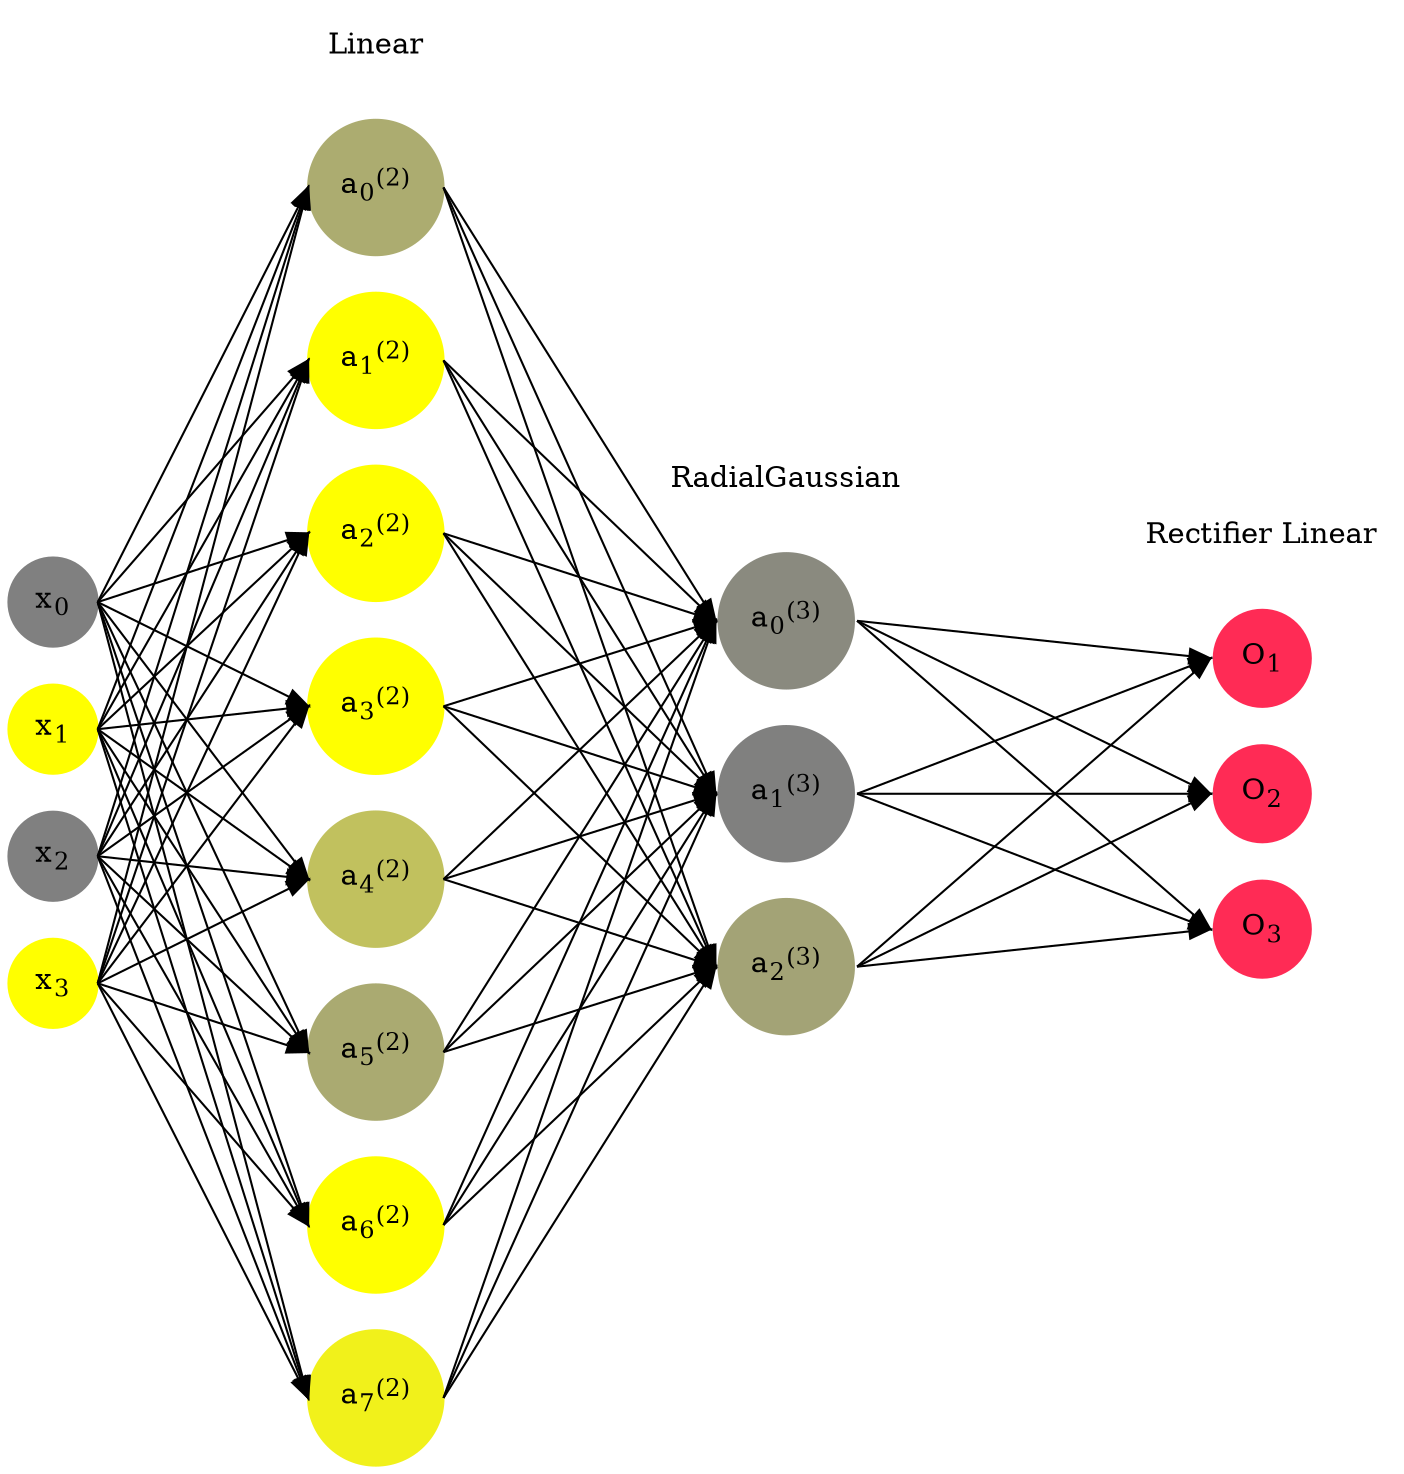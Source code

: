 digraph G {
	rankdir = LR;
	splines=false;
	edge[style=invis];
	ranksep= 1.4;
	{
	node [shape=circle, color="0.1667, 0.0, 0.5", style=filled, fillcolor="0.1667, 0.0, 0.5"];
	x0 [label=<x<sub>0</sub>>];
	}
	{
	node [shape=circle, color="0.1667, 1.0, 1.0", style=filled, fillcolor="0.1667, 1.0, 1.0"];
	x1 [label=<x<sub>1</sub>>];
	}
	{
	node [shape=circle, color="0.1667, 0.0, 0.5", style=filled, fillcolor="0.1667, 0.0, 0.5"];
	x2 [label=<x<sub>2</sub>>];
	}
	{
	node [shape=circle, color="0.1667, 1.0, 1.0", style=filled, fillcolor="0.1667, 1.0, 1.0"];
	x3 [label=<x<sub>3</sub>>];
	}
	{
	node [shape=circle, color="0.1667, 0.346192, 0.673096", style=filled, fillcolor="0.1667, 0.346192, 0.673096"];
	a02 [label=<a<sub>0</sub><sup>(2)</sup>>];
	}
	{
	node [shape=circle, color="0.1667, 1.210719, 1.105360", style=filled, fillcolor="0.1667, 1.210719, 1.105360"];
	a12 [label=<a<sub>1</sub><sup>(2)</sup>>];
	}
	{
	node [shape=circle, color="0.1667, 1.222400, 1.111200", style=filled, fillcolor="0.1667, 1.222400, 1.111200"];
	a22 [label=<a<sub>2</sub><sup>(2)</sup>>];
	}
	{
	node [shape=circle, color="0.1667, 2.897725, 1.948862", style=filled, fillcolor="0.1667, 2.897725, 1.948862"];
	a32 [label=<a<sub>3</sub><sup>(2)</sup>>];
	}
	{
	node [shape=circle, color="0.1667, 0.509918, 0.754959", style=filled, fillcolor="0.1667, 0.509918, 0.754959"];
	a42 [label=<a<sub>4</sub><sup>(2)</sup>>];
	}
	{
	node [shape=circle, color="0.1667, 0.335261, 0.667630", style=filled, fillcolor="0.1667, 0.335261, 0.667630"];
	a52 [label=<a<sub>5</sub><sup>(2)</sup>>];
	}
	{
	node [shape=circle, color="0.1667, 2.319138, 1.659569", style=filled, fillcolor="0.1667, 2.319138, 1.659569"];
	a62 [label=<a<sub>6</sub><sup>(2)</sup>>];
	}
	{
	node [shape=circle, color="0.1667, 0.884977, 0.942489", style=filled, fillcolor="0.1667, 0.884977, 0.942489"];
	a72 [label=<a<sub>7</sub><sup>(2)</sup>>];
	}
	{
	node [shape=circle, color="0.1667, 0.079156, 0.539578", style=filled, fillcolor="0.1667, 0.079156, 0.539578"];
	a03 [label=<a<sub>0</sub><sup>(3)</sup>>];
	}
	{
	node [shape=circle, color="0.1667, 0.004140, 0.502070", style=filled, fillcolor="0.1667, 0.004140, 0.502070"];
	a13 [label=<a<sub>1</sub><sup>(3)</sup>>];
	}
	{
	node [shape=circle, color="0.1667, 0.274132, 0.637066", style=filled, fillcolor="0.1667, 0.274132, 0.637066"];
	a23 [label=<a<sub>2</sub><sup>(3)</sup>>];
	}
	{
	node [shape=circle, color="0.9667, 0.83, 1.0", style=filled, fillcolor="0.9667, 0.83, 1.0"];
	O1 [label=<O<sub>1</sub>>];
	}
	{
	node [shape=circle, color="0.9667, 0.83, 1.0", style=filled, fillcolor="0.9667, 0.83, 1.0"];
	O2 [label=<O<sub>2</sub>>];
	}
	{
	node [shape=circle, color="0.9667, 0.83, 1.0", style=filled, fillcolor="0.9667, 0.83, 1.0"];
	O3 [label=<O<sub>3</sub>>];
	}
	{
	rank=same;
	x0->x1->x2->x3;
	}
	{
	rank=same;
	a02->a12->a22->a32->a42->a52->a62->a72;
	}
	{
	rank=same;
	a03->a13->a23;
	}
	{
	rank=same;
	O1->O2->O3;
	}
	l1 [shape=plaintext,label="Linear"];
	l1->a02;
	{rank=same; l1;a02};
	l2 [shape=plaintext,label="RadialGaussian"];
	l2->a03;
	{rank=same; l2;a03};
	l3 [shape=plaintext,label="Rectifier Linear"];
	l3->O1;
	{rank=same; l3;O1};
edge[style=solid, tailport=e, headport=w];
	{x0;x1;x2;x3} -> {a02;a12;a22;a32;a42;a52;a62;a72};
	{a02;a12;a22;a32;a42;a52;a62;a72} -> {a03;a13;a23};
	{a03;a13;a23} -> {O1,O2,O3};
}